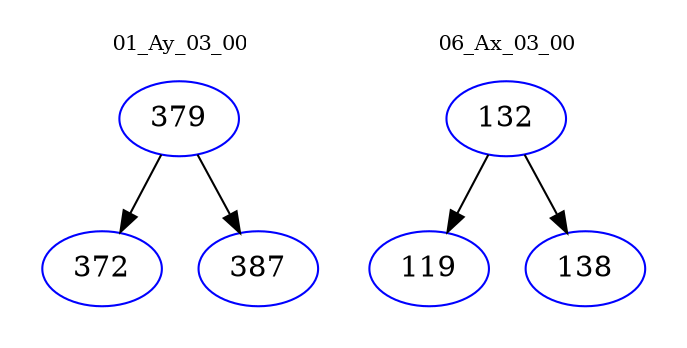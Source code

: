 digraph{
subgraph cluster_0 {
color = white
label = "01_Ay_03_00";
fontsize=10;
T0_379 [label="379", color="blue"]
T0_379 -> T0_372 [color="black"]
T0_372 [label="372", color="blue"]
T0_379 -> T0_387 [color="black"]
T0_387 [label="387", color="blue"]
}
subgraph cluster_1 {
color = white
label = "06_Ax_03_00";
fontsize=10;
T1_132 [label="132", color="blue"]
T1_132 -> T1_119 [color="black"]
T1_119 [label="119", color="blue"]
T1_132 -> T1_138 [color="black"]
T1_138 [label="138", color="blue"]
}
}
